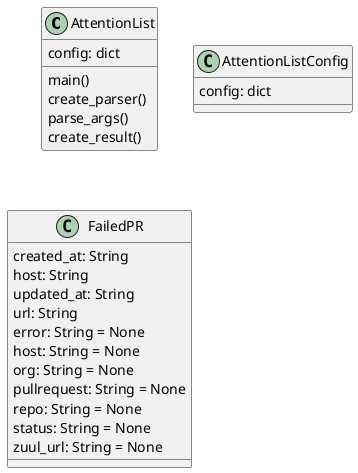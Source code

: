 @startuml Hello World
class AttentionList {
  config: dict
  main()
  create_parser()
  parse_args()
  create_result()
}

class AttentionListConfig{
   config: dict
}

class FailedPR{
  created_at: String
  host: String
  updated_at: String
  url: String
  error: String = None
  host: String = None
  org: String = None
  pullrequest: String = None
  repo: String = None
  status: String = None
  zuul_url: String = None
}
@enduml